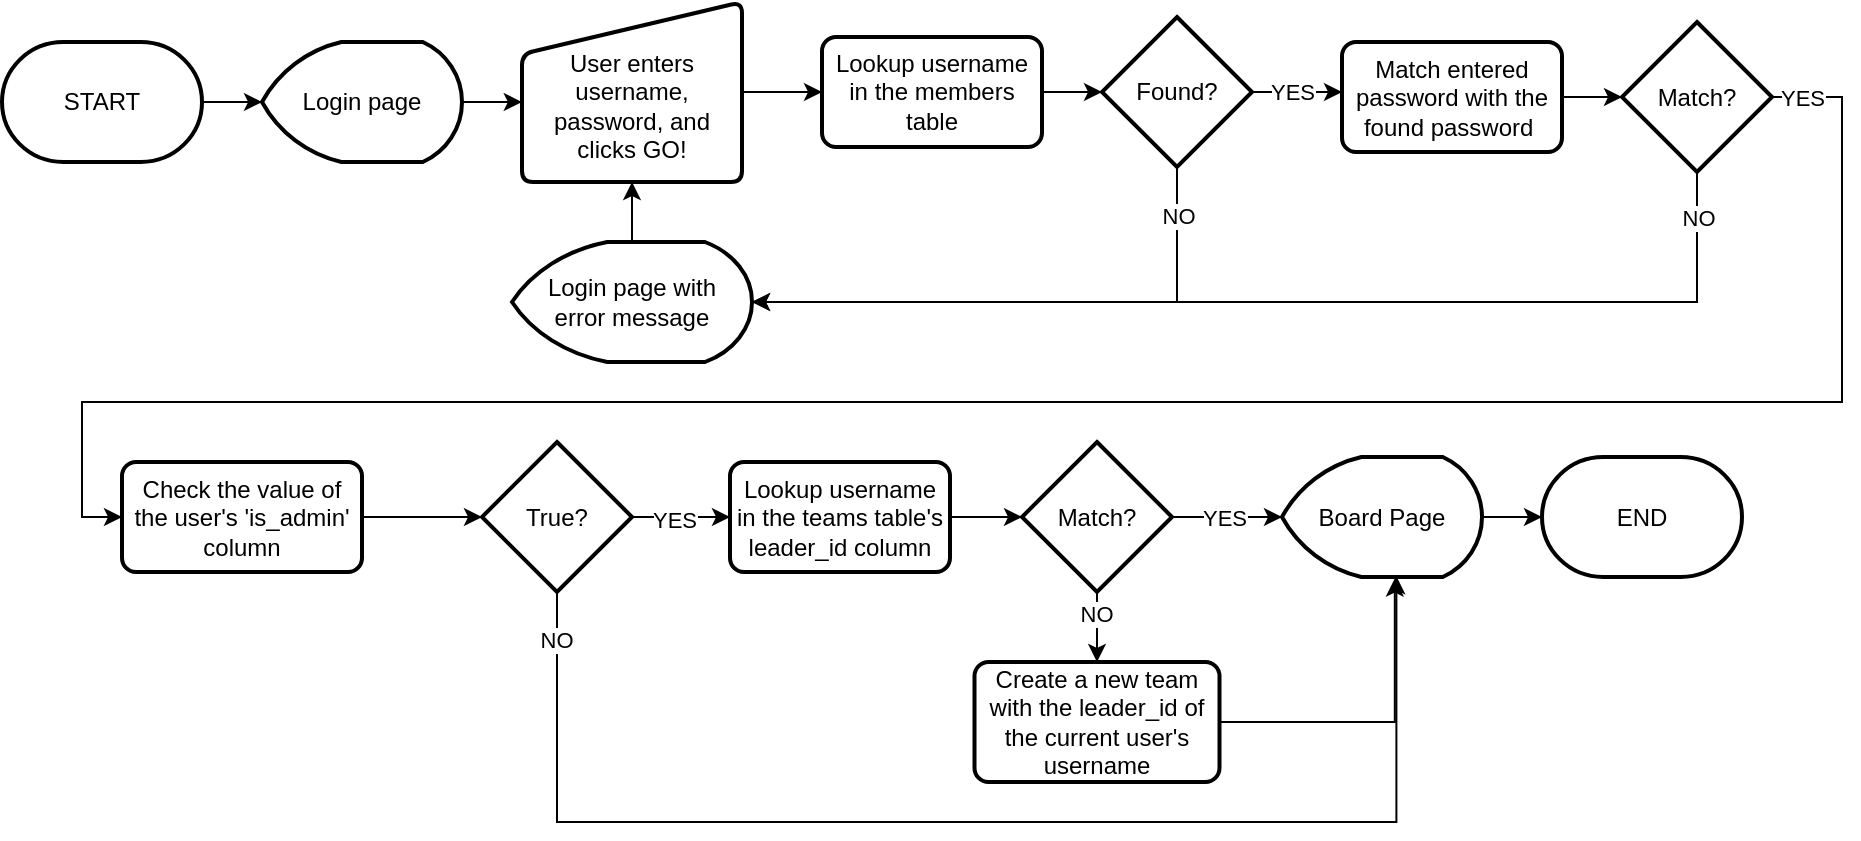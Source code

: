 <mxfile version="14.5.1" type="device"><diagram id="Tm88HPDKpDlFJ-AjAMv8" name="Page-1"><mxGraphModel dx="1106" dy="997" grid="1" gridSize="10" guides="1" tooltips="1" connect="1" arrows="1" fold="1" page="1" pageScale="1" pageWidth="1169" pageHeight="827" math="0" shadow="0"><root><mxCell id="0"/><mxCell id="1" parent="0"/><mxCell id="rodDgnhdtbSp4k8nkHZ2-1" style="edgeStyle=orthogonalEdgeStyle;rounded=0;orthogonalLoop=1;jettySize=auto;html=1;exitX=1;exitY=0.5;exitDx=0;exitDy=0;entryX=0;entryY=0.5;entryDx=0;entryDy=0;" edge="1" parent="1" source="rodDgnhdtbSp4k8nkHZ2-2" target="rodDgnhdtbSp4k8nkHZ2-8"><mxGeometry relative="1" as="geometry"/></mxCell><mxCell id="rodDgnhdtbSp4k8nkHZ2-2" value="&lt;br&gt;User enters username, password, and clicks GO!" style="html=1;strokeWidth=2;shape=manualInput;whiteSpace=wrap;rounded=1;size=26;arcSize=11;align=center;" vertex="1" parent="1"><mxGeometry x="384" y="208" width="110" height="90" as="geometry"/></mxCell><mxCell id="rodDgnhdtbSp4k8nkHZ2-3" value="START" style="strokeWidth=2;html=1;shape=mxgraph.flowchart.terminator;whiteSpace=wrap;" vertex="1" parent="1"><mxGeometry x="124" y="228" width="100" height="60" as="geometry"/></mxCell><mxCell id="rodDgnhdtbSp4k8nkHZ2-4" style="edgeStyle=orthogonalEdgeStyle;rounded=0;orthogonalLoop=1;jettySize=auto;html=1;exitX=1;exitY=0.5;exitDx=0;exitDy=0;exitPerimeter=0;entryX=-0.001;entryY=0.554;entryDx=0;entryDy=0;entryPerimeter=0;" edge="1" parent="1" source="rodDgnhdtbSp4k8nkHZ2-5" target="rodDgnhdtbSp4k8nkHZ2-2"><mxGeometry relative="1" as="geometry"/></mxCell><mxCell id="rodDgnhdtbSp4k8nkHZ2-5" value="Login page" style="strokeWidth=2;html=1;shape=mxgraph.flowchart.display;whiteSpace=wrap;" vertex="1" parent="1"><mxGeometry x="254" y="228" width="100" height="60" as="geometry"/></mxCell><mxCell id="rodDgnhdtbSp4k8nkHZ2-6" style="edgeStyle=orthogonalEdgeStyle;rounded=0;orthogonalLoop=1;jettySize=auto;html=1;exitX=1;exitY=0.5;exitDx=0;exitDy=0;exitPerimeter=0;" edge="1" parent="1" source="rodDgnhdtbSp4k8nkHZ2-3" target="rodDgnhdtbSp4k8nkHZ2-5"><mxGeometry relative="1" as="geometry"><mxPoint x="224" y="258" as="sourcePoint"/><mxPoint x="284" y="262" as="targetPoint"/></mxGeometry></mxCell><mxCell id="rodDgnhdtbSp4k8nkHZ2-7" style="edgeStyle=orthogonalEdgeStyle;rounded=0;orthogonalLoop=1;jettySize=auto;html=1;exitX=1;exitY=0.5;exitDx=0;exitDy=0;entryX=0;entryY=0.5;entryDx=0;entryDy=0;entryPerimeter=0;" edge="1" parent="1" source="rodDgnhdtbSp4k8nkHZ2-8" target="rodDgnhdtbSp4k8nkHZ2-13"><mxGeometry relative="1" as="geometry"/></mxCell><mxCell id="rodDgnhdtbSp4k8nkHZ2-8" value="Lookup username in the members table" style="rounded=1;whiteSpace=wrap;html=1;absoluteArcSize=1;arcSize=14;strokeWidth=2;" vertex="1" parent="1"><mxGeometry x="534" y="225.5" width="110" height="55" as="geometry"/></mxCell><mxCell id="rodDgnhdtbSp4k8nkHZ2-9" value="" style="edgeStyle=orthogonalEdgeStyle;rounded=0;orthogonalLoop=1;jettySize=auto;html=1;exitX=1;exitY=0.5;exitDx=0;exitDy=0;exitPerimeter=0;align=center;" edge="1" parent="1" source="rodDgnhdtbSp4k8nkHZ2-13"><mxGeometry relative="1" as="geometry"><mxPoint x="794" y="253" as="targetPoint"/></mxGeometry></mxCell><mxCell id="rodDgnhdtbSp4k8nkHZ2-10" value="YES" style="edgeLabel;html=1;align=center;verticalAlign=middle;resizable=0;points=[];" vertex="1" connectable="0" parent="rodDgnhdtbSp4k8nkHZ2-9"><mxGeometry x="-0.111" relative="1" as="geometry"><mxPoint as="offset"/></mxGeometry></mxCell><mxCell id="rodDgnhdtbSp4k8nkHZ2-11" style="edgeStyle=orthogonalEdgeStyle;rounded=0;orthogonalLoop=1;jettySize=auto;html=1;exitX=0.5;exitY=1;exitDx=0;exitDy=0;exitPerimeter=0;entryX=1;entryY=0.5;entryDx=0;entryDy=0;entryPerimeter=0;align=center;" edge="1" parent="1" source="rodDgnhdtbSp4k8nkHZ2-13" target="rodDgnhdtbSp4k8nkHZ2-17"><mxGeometry relative="1" as="geometry"/></mxCell><mxCell id="rodDgnhdtbSp4k8nkHZ2-12" value="NO" style="edgeLabel;html=1;align=center;verticalAlign=middle;resizable=0;points=[];" vertex="1" connectable="0" parent="rodDgnhdtbSp4k8nkHZ2-11"><mxGeometry x="-0.824" relative="1" as="geometry"><mxPoint as="offset"/></mxGeometry></mxCell><mxCell id="rodDgnhdtbSp4k8nkHZ2-13" value="Found?" style="strokeWidth=2;html=1;shape=mxgraph.flowchart.decision;whiteSpace=wrap;" vertex="1" parent="1"><mxGeometry x="674" y="215.5" width="75" height="75" as="geometry"/></mxCell><mxCell id="rodDgnhdtbSp4k8nkHZ2-14" style="edgeStyle=orthogonalEdgeStyle;rounded=0;orthogonalLoop=1;jettySize=auto;html=1;exitX=1;exitY=0.5;exitDx=0;exitDy=0;entryX=0;entryY=0.5;entryDx=0;entryDy=0;entryPerimeter=0;align=center;" edge="1" parent="1" source="rodDgnhdtbSp4k8nkHZ2-15" target="rodDgnhdtbSp4k8nkHZ2-22"><mxGeometry relative="1" as="geometry"/></mxCell><mxCell id="rodDgnhdtbSp4k8nkHZ2-15" value="Match entered password with the found password&amp;nbsp;" style="rounded=1;whiteSpace=wrap;html=1;absoluteArcSize=1;arcSize=14;strokeWidth=2;" vertex="1" parent="1"><mxGeometry x="794" y="228" width="110" height="55" as="geometry"/></mxCell><mxCell id="rodDgnhdtbSp4k8nkHZ2-16" style="edgeStyle=orthogonalEdgeStyle;rounded=0;orthogonalLoop=1;jettySize=auto;html=1;exitX=0.5;exitY=0;exitDx=0;exitDy=0;exitPerimeter=0;entryX=0.5;entryY=1;entryDx=0;entryDy=0;align=center;" edge="1" parent="1" source="rodDgnhdtbSp4k8nkHZ2-17" target="rodDgnhdtbSp4k8nkHZ2-2"><mxGeometry relative="1" as="geometry"/></mxCell><mxCell id="rodDgnhdtbSp4k8nkHZ2-17" value="Login page with&lt;br&gt;error message" style="strokeWidth=2;html=1;shape=mxgraph.flowchart.display;whiteSpace=wrap;" vertex="1" parent="1"><mxGeometry x="379" y="328" width="120" height="60" as="geometry"/></mxCell><mxCell id="rodDgnhdtbSp4k8nkHZ2-18" style="edgeStyle=orthogonalEdgeStyle;rounded=0;orthogonalLoop=1;jettySize=auto;html=1;exitX=0.5;exitY=1;exitDx=0;exitDy=0;exitPerimeter=0;entryX=1;entryY=0.5;entryDx=0;entryDy=0;entryPerimeter=0;align=center;" edge="1" parent="1" source="rodDgnhdtbSp4k8nkHZ2-22" target="rodDgnhdtbSp4k8nkHZ2-17"><mxGeometry relative="1" as="geometry"/></mxCell><mxCell id="rodDgnhdtbSp4k8nkHZ2-19" value="NO" style="edgeLabel;html=1;align=center;verticalAlign=middle;resizable=0;points=[];" vertex="1" connectable="0" parent="rodDgnhdtbSp4k8nkHZ2-18"><mxGeometry x="-0.915" relative="1" as="geometry"><mxPoint as="offset"/></mxGeometry></mxCell><mxCell id="rodDgnhdtbSp4k8nkHZ2-20" style="edgeStyle=orthogonalEdgeStyle;rounded=0;orthogonalLoop=1;jettySize=auto;html=1;exitX=1;exitY=0.5;exitDx=0;exitDy=0;exitPerimeter=0;entryX=0;entryY=0.5;entryDx=0;entryDy=0;align=center;" edge="1" parent="1" source="rodDgnhdtbSp4k8nkHZ2-22" target="rodDgnhdtbSp4k8nkHZ2-24"><mxGeometry relative="1" as="geometry"><Array as="points"><mxPoint x="1044" y="256"/><mxPoint x="1044" y="408"/><mxPoint x="164" y="408"/><mxPoint x="164" y="466"/></Array></mxGeometry></mxCell><mxCell id="rodDgnhdtbSp4k8nkHZ2-21" value="YES" style="edgeLabel;html=1;align=center;verticalAlign=middle;resizable=0;points=[];" vertex="1" connectable="0" parent="rodDgnhdtbSp4k8nkHZ2-20"><mxGeometry x="-0.974" relative="1" as="geometry"><mxPoint as="offset"/></mxGeometry></mxCell><mxCell id="rodDgnhdtbSp4k8nkHZ2-22" value="Match?" style="strokeWidth=2;html=1;shape=mxgraph.flowchart.decision;whiteSpace=wrap;" vertex="1" parent="1"><mxGeometry x="934" y="218" width="75" height="75" as="geometry"/></mxCell><mxCell id="rodDgnhdtbSp4k8nkHZ2-23" style="edgeStyle=orthogonalEdgeStyle;rounded=0;orthogonalLoop=1;jettySize=auto;html=1;exitX=1;exitY=0.5;exitDx=0;exitDy=0;entryX=0;entryY=0.5;entryDx=0;entryDy=0;entryPerimeter=0;align=center;" edge="1" parent="1" source="rodDgnhdtbSp4k8nkHZ2-24" target="rodDgnhdtbSp4k8nkHZ2-29"><mxGeometry relative="1" as="geometry"/></mxCell><mxCell id="rodDgnhdtbSp4k8nkHZ2-24" value="Check the value of the user's 'is_admin' column" style="rounded=1;whiteSpace=wrap;html=1;absoluteArcSize=1;arcSize=14;strokeWidth=2;" vertex="1" parent="1"><mxGeometry x="184" y="438" width="120" height="55" as="geometry"/></mxCell><mxCell id="rodDgnhdtbSp4k8nkHZ2-25" value="" style="edgeStyle=orthogonalEdgeStyle;rounded=0;orthogonalLoop=1;jettySize=auto;html=1;exitX=1;exitY=0.5;exitDx=0;exitDy=0;exitPerimeter=0;entryX=0;entryY=0.5;entryDx=0;entryDy=0;align=center;" edge="1" parent="1" source="rodDgnhdtbSp4k8nkHZ2-29" target="rodDgnhdtbSp4k8nkHZ2-31"><mxGeometry relative="1" as="geometry"/></mxCell><mxCell id="rodDgnhdtbSp4k8nkHZ2-26" value="YES" style="edgeLabel;html=1;align=center;verticalAlign=middle;resizable=0;points=[];" vertex="1" connectable="0" parent="rodDgnhdtbSp4k8nkHZ2-25"><mxGeometry x="-0.163" y="-1" relative="1" as="geometry"><mxPoint as="offset"/></mxGeometry></mxCell><mxCell id="rodDgnhdtbSp4k8nkHZ2-27" style="edgeStyle=orthogonalEdgeStyle;rounded=0;orthogonalLoop=1;jettySize=auto;html=1;exitX=0.5;exitY=1;exitDx=0;exitDy=0;exitPerimeter=0;entryX=0.572;entryY=0.994;entryDx=0;entryDy=0;entryPerimeter=0;align=center;" edge="1" parent="1" source="rodDgnhdtbSp4k8nkHZ2-29" target="rodDgnhdtbSp4k8nkHZ2-38"><mxGeometry relative="1" as="geometry"><Array as="points"><mxPoint x="402" y="618"/><mxPoint x="821" y="618"/></Array></mxGeometry></mxCell><mxCell id="rodDgnhdtbSp4k8nkHZ2-28" value="NO" style="edgeLabel;html=1;align=center;verticalAlign=middle;resizable=0;points=[];" vertex="1" connectable="0" parent="rodDgnhdtbSp4k8nkHZ2-27"><mxGeometry x="-0.927" y="-1" relative="1" as="geometry"><mxPoint as="offset"/></mxGeometry></mxCell><mxCell id="rodDgnhdtbSp4k8nkHZ2-29" value="True?" style="strokeWidth=2;html=1;shape=mxgraph.flowchart.decision;whiteSpace=wrap;" vertex="1" parent="1"><mxGeometry x="364" y="428" width="75" height="75" as="geometry"/></mxCell><mxCell id="rodDgnhdtbSp4k8nkHZ2-30" value="" style="edgeStyle=orthogonalEdgeStyle;rounded=0;orthogonalLoop=1;jettySize=auto;html=1;exitX=1;exitY=0.5;exitDx=0;exitDy=0;entryX=0;entryY=0.5;entryDx=0;entryDy=0;entryPerimeter=0;align=center;" edge="1" parent="1" source="rodDgnhdtbSp4k8nkHZ2-31" target="rodDgnhdtbSp4k8nkHZ2-36"><mxGeometry relative="1" as="geometry"/></mxCell><mxCell id="rodDgnhdtbSp4k8nkHZ2-31" value="Lookup username in the teams table's leader_id column" style="rounded=1;whiteSpace=wrap;html=1;absoluteArcSize=1;arcSize=14;strokeWidth=2;" vertex="1" parent="1"><mxGeometry x="488" y="438" width="110" height="55" as="geometry"/></mxCell><mxCell id="rodDgnhdtbSp4k8nkHZ2-32" style="edgeStyle=orthogonalEdgeStyle;rounded=0;orthogonalLoop=1;jettySize=auto;html=1;exitX=1;exitY=0.5;exitDx=0;exitDy=0;exitPerimeter=0;entryX=0;entryY=0.5;entryDx=0;entryDy=0;entryPerimeter=0;align=center;" edge="1" parent="1" source="rodDgnhdtbSp4k8nkHZ2-36" target="rodDgnhdtbSp4k8nkHZ2-38"><mxGeometry relative="1" as="geometry"/></mxCell><mxCell id="rodDgnhdtbSp4k8nkHZ2-33" value="YES" style="edgeLabel;html=1;align=center;verticalAlign=middle;resizable=0;points=[];" vertex="1" connectable="0" parent="rodDgnhdtbSp4k8nkHZ2-32"><mxGeometry x="-0.081" relative="1" as="geometry"><mxPoint as="offset"/></mxGeometry></mxCell><mxCell id="rodDgnhdtbSp4k8nkHZ2-34" style="edgeStyle=orthogonalEdgeStyle;rounded=0;orthogonalLoop=1;jettySize=auto;html=1;exitX=0.5;exitY=1;exitDx=0;exitDy=0;exitPerimeter=0;entryX=0.5;entryY=0;entryDx=0;entryDy=0;align=center;" edge="1" parent="1" source="rodDgnhdtbSp4k8nkHZ2-36" target="rodDgnhdtbSp4k8nkHZ2-41"><mxGeometry relative="1" as="geometry"/></mxCell><mxCell id="rodDgnhdtbSp4k8nkHZ2-35" value="NO" style="edgeLabel;html=1;align=center;verticalAlign=middle;resizable=0;points=[];" vertex="1" connectable="0" parent="rodDgnhdtbSp4k8nkHZ2-34"><mxGeometry x="-0.36" y="-1" relative="1" as="geometry"><mxPoint as="offset"/></mxGeometry></mxCell><mxCell id="rodDgnhdtbSp4k8nkHZ2-36" value="Match?" style="strokeWidth=2;html=1;shape=mxgraph.flowchart.decision;whiteSpace=wrap;" vertex="1" parent="1"><mxGeometry x="634" y="428" width="75" height="75" as="geometry"/></mxCell><mxCell id="rodDgnhdtbSp4k8nkHZ2-37" style="edgeStyle=orthogonalEdgeStyle;rounded=0;orthogonalLoop=1;jettySize=auto;html=1;exitX=1;exitY=0.5;exitDx=0;exitDy=0;exitPerimeter=0;align=center;entryX=0;entryY=0.5;entryDx=0;entryDy=0;entryPerimeter=0;" edge="1" parent="1" source="rodDgnhdtbSp4k8nkHZ2-38" target="rodDgnhdtbSp4k8nkHZ2-39"><mxGeometry relative="1" as="geometry"><mxPoint x="884" y="465.517" as="targetPoint"/></mxGeometry></mxCell><mxCell id="rodDgnhdtbSp4k8nkHZ2-38" value="Board Page" style="strokeWidth=2;html=1;shape=mxgraph.flowchart.display;whiteSpace=wrap;" vertex="1" parent="1"><mxGeometry x="764" y="435.5" width="100" height="60" as="geometry"/></mxCell><mxCell id="rodDgnhdtbSp4k8nkHZ2-39" value="END" style="strokeWidth=2;html=1;shape=mxgraph.flowchart.terminator;whiteSpace=wrap;" vertex="1" parent="1"><mxGeometry x="894" y="435.5" width="100" height="60" as="geometry"/></mxCell><mxCell id="rodDgnhdtbSp4k8nkHZ2-40" style="edgeStyle=orthogonalEdgeStyle;rounded=0;orthogonalLoop=1;jettySize=auto;html=1;exitX=1;exitY=0.5;exitDx=0;exitDy=0;entryX=0.564;entryY=1.013;entryDx=0;entryDy=0;entryPerimeter=0;align=center;" edge="1" parent="1" source="rodDgnhdtbSp4k8nkHZ2-41" target="rodDgnhdtbSp4k8nkHZ2-38"><mxGeometry relative="1" as="geometry"/></mxCell><mxCell id="rodDgnhdtbSp4k8nkHZ2-41" value="Create a new team with the leader_id of the current user's username" style="rounded=1;whiteSpace=wrap;html=1;absoluteArcSize=1;arcSize=14;strokeWidth=2;" vertex="1" parent="1"><mxGeometry x="610.25" y="538" width="122.5" height="60" as="geometry"/></mxCell></root></mxGraphModel></diagram></mxfile>